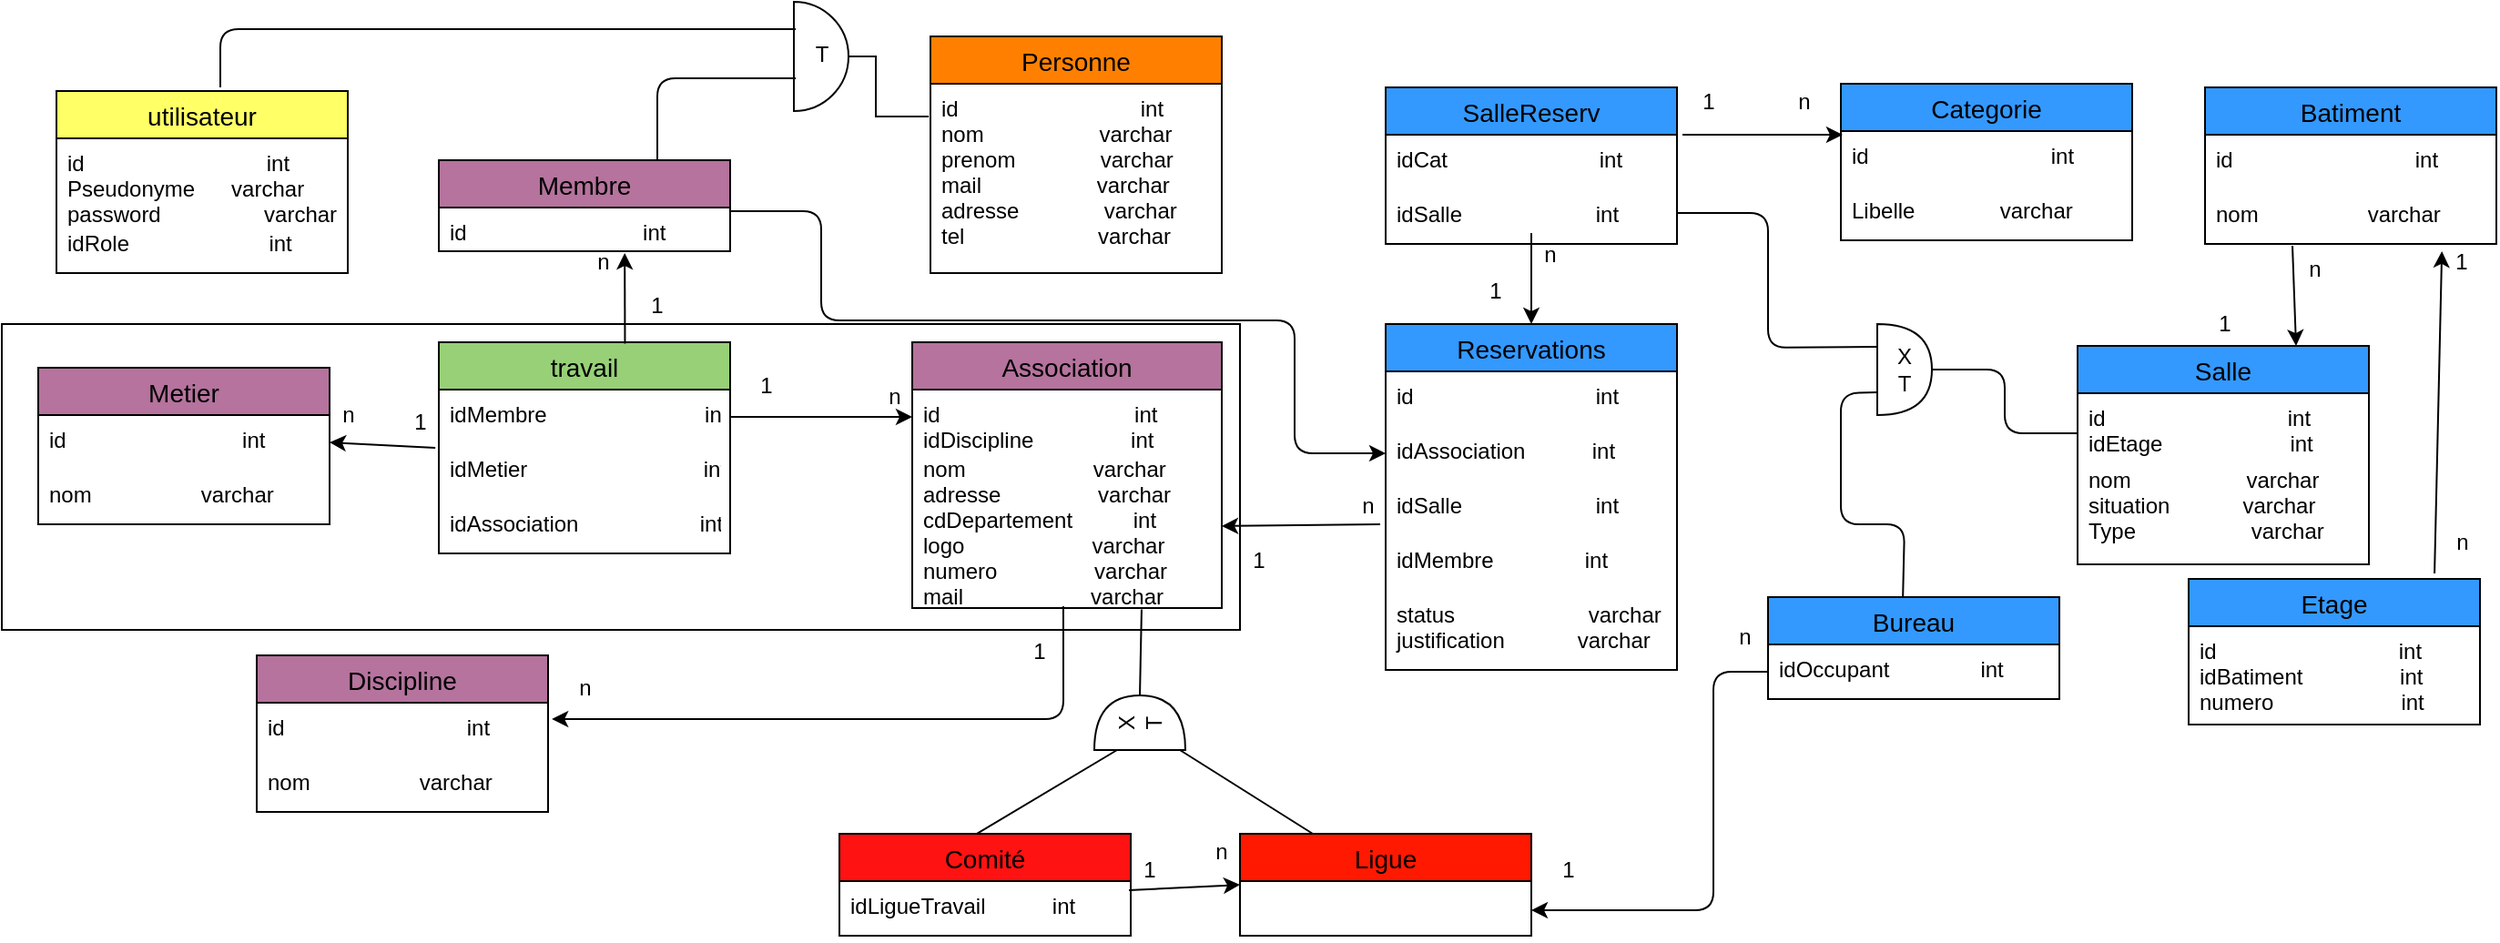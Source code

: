 <mxfile version="14.0.1" type="device"><diagram id="2DV8uy0ut4ykDYrGtj5p" name="Page-1"><mxGraphModel dx="2169" dy="510" grid="1" gridSize="10" guides="1" tooltips="1" connect="1" arrows="1" fold="1" page="1" pageScale="1" pageWidth="827" pageHeight="1169" math="0" shadow="0"><root><mxCell id="0"/><mxCell id="1" parent="0"/><mxCell id="H9ZgN49KVxSOyLqlxt0d-1" value="" style="rounded=0;whiteSpace=wrap;html=1;" parent="1" vertex="1"><mxGeometry x="-710" y="222" width="680" height="168" as="geometry"/></mxCell><mxCell id="GRuf07WyvJA_DsYiJZch-27" value="Etage" style="swimlane;fontStyle=0;childLayout=stackLayout;horizontal=1;startSize=26;horizontalStack=0;resizeParent=1;resizeParentMax=0;resizeLast=0;collapsible=1;marginBottom=0;align=center;fontSize=14;fillColor=#3399FF;" parent="1" vertex="1"><mxGeometry x="491" y="362" width="160" height="80" as="geometry"/></mxCell><mxCell id="GRuf07WyvJA_DsYiJZch-28" value="id                              int&#xA;idBatiment                int&#xA;numero                     int&#xA;&#xA;" style="text;strokeColor=none;fillColor=none;spacingLeft=4;spacingRight=4;overflow=hidden;rotatable=0;points=[[0,0.5],[1,0.5]];portConstraint=eastwest;fontSize=12;" parent="GRuf07WyvJA_DsYiJZch-27" vertex="1"><mxGeometry y="26" width="160" height="54" as="geometry"/></mxCell><mxCell id="GRuf07WyvJA_DsYiJZch-23" value="Salle" style="swimlane;fontStyle=0;childLayout=stackLayout;horizontal=1;startSize=26;horizontalStack=0;resizeParent=1;resizeParentMax=0;resizeLast=0;collapsible=1;marginBottom=0;align=center;fontSize=14;fillColor=#3399FF;" parent="1" vertex="1"><mxGeometry x="430" y="234" width="160" height="120" as="geometry"/></mxCell><mxCell id="GRuf07WyvJA_DsYiJZch-24" value="id                              int&#xA;idEtage                     int&#xA;" style="text;strokeColor=none;fillColor=none;spacingLeft=4;spacingRight=4;overflow=hidden;rotatable=0;points=[[0,0.5],[1,0.5]];portConstraint=eastwest;fontSize=12;" parent="GRuf07WyvJA_DsYiJZch-23" vertex="1"><mxGeometry y="26" width="160" height="34" as="geometry"/></mxCell><mxCell id="GRuf07WyvJA_DsYiJZch-25" value="nom                   varchar&#xA;situation            varchar&#xA;Type                   varchar&#xA;" style="text;strokeColor=none;fillColor=none;spacingLeft=4;spacingRight=4;overflow=hidden;rotatable=0;points=[[0,0.5],[1,0.5]];portConstraint=eastwest;fontSize=12;" parent="GRuf07WyvJA_DsYiJZch-23" vertex="1"><mxGeometry y="60" width="160" height="60" as="geometry"/></mxCell><mxCell id="pXN5hou5hqDfqBLUjzr5-11" value="&lt;div&gt;X&lt;/div&gt;&lt;div&gt;T&lt;/div&gt;" style="shape=or;whiteSpace=wrap;html=1;fillColor=#FFFFFF;rotation=-90;" parent="1" vertex="1"><mxGeometry x="-100" y="416" width="30" height="50" as="geometry"/></mxCell><mxCell id="pXN5hou5hqDfqBLUjzr5-14" value="" style="endArrow=none;html=1;exitX=1;exitY=0.5;exitDx=0;exitDy=0;exitPerimeter=0;entryX=0.741;entryY=1.008;entryDx=0;entryDy=0;entryPerimeter=0;" parent="1" source="pXN5hou5hqDfqBLUjzr5-11" target="GRuf07WyvJA_DsYiJZch-46" edge="1"><mxGeometry width="50" height="50" relative="1" as="geometry"><mxPoint x="70" y="422" as="sourcePoint"/><mxPoint x="-190" y="392" as="targetPoint"/></mxGeometry></mxCell><mxCell id="pXN5hou5hqDfqBLUjzr5-15" value="" style="endArrow=none;html=1;entryX=0.45;entryY=0.036;entryDx=0;entryDy=0;exitX=0;exitY=0.25;exitDx=0;exitDy=0;exitPerimeter=0;entryPerimeter=0;" parent="1" source="pXN5hou5hqDfqBLUjzr5-11" target="pXN5hou5hqDfqBLUjzr5-7" edge="1"><mxGeometry width="50" height="50" relative="1" as="geometry"><mxPoint x="70" y="422" as="sourcePoint"/><mxPoint x="120" y="372" as="targetPoint"/></mxGeometry></mxCell><mxCell id="pXN5hou5hqDfqBLUjzr5-16" value="" style="endArrow=none;html=1;entryX=0;entryY=0.94;entryDx=0;entryDy=0;entryPerimeter=0;exitX=0.25;exitY=0;exitDx=0;exitDy=0;" parent="1" source="GRuf07WyvJA_DsYiJZch-15" target="pXN5hou5hqDfqBLUjzr5-11" edge="1"><mxGeometry width="50" height="50" relative="1" as="geometry"><mxPoint x="70" y="422" as="sourcePoint"/><mxPoint x="120" y="372" as="targetPoint"/></mxGeometry></mxCell><mxCell id="pXN5hou5hqDfqBLUjzr5-17" value="" style="endArrow=classic;html=1;exitX=1;exitY=0.5;exitDx=0;exitDy=0;entryX=0;entryY=0.5;entryDx=0;entryDy=0;" parent="1" source="GRuf07WyvJA_DsYiJZch-36" target="GRuf07WyvJA_DsYiJZch-12" edge="1"><mxGeometry width="50" height="50" relative="1" as="geometry"><mxPoint x="70" y="372" as="sourcePoint"/><mxPoint x="-300" y="272" as="targetPoint"/></mxGeometry></mxCell><mxCell id="pXN5hou5hqDfqBLUjzr5-37" value="" style="endArrow=classic;html=1;exitX=0.488;exitY=0.989;exitDx=0;exitDy=0;exitPerimeter=0;entryX=1.013;entryY=0.3;entryDx=0;entryDy=0;entryPerimeter=0;" parent="1" source="GRuf07WyvJA_DsYiJZch-46" target="pXN5hou5hqDfqBLUjzr5-34" edge="1"><mxGeometry width="50" height="50" relative="1" as="geometry"><mxPoint x="-220" y="312" as="sourcePoint"/><mxPoint x="-170" y="262" as="targetPoint"/><Array as="points"><mxPoint x="-127" y="439"/></Array></mxGeometry></mxCell><mxCell id="pXN5hou5hqDfqBLUjzr5-42" value="n" style="text;html=1;align=center;verticalAlign=middle;resizable=0;points=[];autosize=1;" parent="1" vertex="1"><mxGeometry x="631" y="332" width="20" height="20" as="geometry"/></mxCell><mxCell id="pXN5hou5hqDfqBLUjzr5-43" value="n" style="text;html=1;align=center;verticalAlign=middle;resizable=0;points=[];autosize=1;" parent="1" vertex="1"><mxGeometry x="550" y="182" width="20" height="20" as="geometry"/></mxCell><mxCell id="pXN5hou5hqDfqBLUjzr5-44" value="n" style="text;html=1;align=center;verticalAlign=middle;resizable=0;points=[];autosize=1;" parent="1" vertex="1"><mxGeometry x="-400" y="412" width="20" height="20" as="geometry"/></mxCell><mxCell id="pXN5hou5hqDfqBLUjzr5-45" value="n" style="text;html=1;align=center;verticalAlign=middle;resizable=0;points=[];autosize=1;" parent="1" vertex="1"><mxGeometry x="-230" y="252" width="20" height="20" as="geometry"/></mxCell><mxCell id="pXN5hou5hqDfqBLUjzr5-49" value="&lt;div&gt;1&lt;/div&gt;" style="text;html=1;strokeColor=none;fillColor=none;align=center;verticalAlign=middle;whiteSpace=wrap;rounded=0;shadow=0;" parent="1" vertex="1"><mxGeometry x="-310" y="246" width="40" height="20" as="geometry"/></mxCell><mxCell id="pXN5hou5hqDfqBLUjzr5-50" value="&lt;div&gt;1&lt;/div&gt;" style="text;html=1;strokeColor=none;fillColor=none;align=center;verticalAlign=middle;whiteSpace=wrap;rounded=0;shadow=0;" parent="1" vertex="1"><mxGeometry x="-500" y="266" width="40" height="20" as="geometry"/></mxCell><mxCell id="pXN5hou5hqDfqBLUjzr5-52" value="&lt;div&gt;1&lt;/div&gt;" style="text;html=1;strokeColor=none;fillColor=none;align=center;verticalAlign=middle;whiteSpace=wrap;rounded=0;shadow=0;" parent="1" vertex="1"><mxGeometry x="621" y="178" width="40" height="20" as="geometry"/></mxCell><mxCell id="pXN5hou5hqDfqBLUjzr5-53" value="&lt;div&gt;1&lt;/div&gt;" style="text;html=1;strokeColor=none;fillColor=none;align=center;verticalAlign=middle;whiteSpace=wrap;rounded=0;shadow=0;" parent="1" vertex="1"><mxGeometry x="491" y="212" width="40" height="20" as="geometry"/></mxCell><mxCell id="pXN5hou5hqDfqBLUjzr5-54" value="&lt;div&gt;1&lt;/div&gt;" style="text;html=1;strokeColor=none;fillColor=none;align=center;verticalAlign=middle;whiteSpace=wrap;rounded=0;shadow=0;" parent="1" vertex="1"><mxGeometry x="-160" y="392" width="40" height="20" as="geometry"/></mxCell><mxCell id="GRuf07WyvJA_DsYiJZch-31" value="Batiment" style="swimlane;fontStyle=0;childLayout=stackLayout;horizontal=1;startSize=26;horizontalStack=0;resizeParent=1;resizeParentMax=0;resizeLast=0;collapsible=1;marginBottom=0;align=center;fontSize=14;fillColor=#3399FF;" parent="1" vertex="1"><mxGeometry x="500" y="92" width="160" height="86" as="geometry"><mxRectangle x="280" y="380" width="100" height="26" as="alternateBounds"/></mxGeometry></mxCell><mxCell id="GRuf07WyvJA_DsYiJZch-32" value="id                              int" style="text;strokeColor=none;fillColor=none;spacingLeft=4;spacingRight=4;overflow=hidden;rotatable=0;points=[[0,0.5],[1,0.5]];portConstraint=eastwest;fontSize=12;" parent="GRuf07WyvJA_DsYiJZch-31" vertex="1"><mxGeometry y="26" width="160" height="30" as="geometry"/></mxCell><mxCell id="GRuf07WyvJA_DsYiJZch-33" value="nom                  varchar" style="text;strokeColor=none;fillColor=none;spacingLeft=4;spacingRight=4;overflow=hidden;rotatable=0;points=[[0,0.5],[1,0.5]];portConstraint=eastwest;fontSize=12;" parent="GRuf07WyvJA_DsYiJZch-31" vertex="1"><mxGeometry y="56" width="160" height="30" as="geometry"/></mxCell><mxCell id="GRuf07WyvJA_DsYiJZch-39" value="Bureau" style="swimlane;fontStyle=0;childLayout=stackLayout;horizontal=1;startSize=26;horizontalStack=0;resizeParent=1;resizeParentMax=0;resizeLast=0;collapsible=1;marginBottom=0;align=center;fontSize=14;fillColor=#3399FF;" parent="1" vertex="1"><mxGeometry x="260" y="372" width="160" height="56" as="geometry"/></mxCell><mxCell id="GRuf07WyvJA_DsYiJZch-40" value="idOccupant               int" style="text;strokeColor=none;fillColor=none;spacingLeft=4;spacingRight=4;overflow=hidden;rotatable=0;points=[[0,0.5],[1,0.5]];portConstraint=eastwest;fontSize=12;" parent="GRuf07WyvJA_DsYiJZch-39" vertex="1"><mxGeometry y="26" width="160" height="30" as="geometry"/></mxCell><mxCell id="8ENndHTd4EqJHcFQh54M-3" value="" style="verticalLabelPosition=bottom;verticalAlign=top;html=1;shape=mxgraph.basic.half_circle;fillColor=#FFFFFF;strokeColor=#050505;rotation=-90;" parent="1" vertex="1"><mxGeometry x="-290" y="60" width="60" height="30" as="geometry"/></mxCell><mxCell id="8ENndHTd4EqJHcFQh54M-4" value="T" style="text;html=1;align=center;verticalAlign=middle;resizable=0;points=[];autosize=1;" parent="1" vertex="1"><mxGeometry x="-270" y="64" width="20" height="20" as="geometry"/></mxCell><mxCell id="8ENndHTd4EqJHcFQh54M-9" value="" style="endArrow=none;html=1;entryX=0.3;entryY=0.033;entryDx=0;entryDy=0;entryPerimeter=0;exitX=0.75;exitY=0;exitDx=0;exitDy=0;" parent="1" source="GRuf07WyvJA_DsYiJZch-19" target="8ENndHTd4EqJHcFQh54M-3" edge="1"><mxGeometry width="50" height="50" relative="1" as="geometry"><mxPoint x="-200" y="92" as="sourcePoint"/><mxPoint x="-150" y="42" as="targetPoint"/><Array as="points"><mxPoint x="-350" y="87"/></Array></mxGeometry></mxCell><mxCell id="8ENndHTd4EqJHcFQh54M-10" value="" style="endArrow=none;html=1;entryX=0.75;entryY=0.033;entryDx=0;entryDy=0;entryPerimeter=0;" parent="1" target="8ENndHTd4EqJHcFQh54M-3" edge="1"><mxGeometry width="50" height="50" relative="1" as="geometry"><mxPoint x="-590" y="92" as="sourcePoint"/><mxPoint x="-150" y="42" as="targetPoint"/><Array as="points"><mxPoint x="-590" y="60"/></Array></mxGeometry></mxCell><mxCell id="8ENndHTd4EqJHcFQh54M-18" value="" style="endArrow=none;html=1;rounded=0;entryX=-0.006;entryY=0.173;entryDx=0;entryDy=0;entryPerimeter=0;exitX=0.5;exitY=1;exitDx=0;exitDy=0;exitPerimeter=0;" parent="1" source="8ENndHTd4EqJHcFQh54M-3" target="8ENndHTd4EqJHcFQh54M-15" edge="1"><mxGeometry relative="1" as="geometry"><mxPoint x="-260" y="142" as="sourcePoint"/><mxPoint x="-100" y="142" as="targetPoint"/><Array as="points"><mxPoint x="-230" y="75"/><mxPoint x="-230" y="108"/></Array></mxGeometry></mxCell><mxCell id="GRuf07WyvJA_DsYiJZch-19" value="Membre" style="swimlane;fontStyle=0;childLayout=stackLayout;horizontal=1;startSize=26;horizontalStack=0;resizeParent=1;resizeParentMax=0;resizeLast=0;collapsible=1;marginBottom=0;align=center;fontSize=14;fillColor=#B5739D;" parent="1" vertex="1"><mxGeometry x="-470" y="132" width="160" height="50" as="geometry"/></mxCell><mxCell id="GRuf07WyvJA_DsYiJZch-20" value="id                             int&#xA;" style="text;strokeColor=none;fillColor=none;spacingLeft=4;spacingRight=4;overflow=hidden;rotatable=0;points=[[0,0.5],[1,0.5]];portConstraint=eastwest;fontSize=12;" parent="GRuf07WyvJA_DsYiJZch-19" vertex="1"><mxGeometry y="26" width="160" height="24" as="geometry"/></mxCell><mxCell id="8ENndHTd4EqJHcFQh54M-14" value="Personne" style="swimlane;fontStyle=0;childLayout=stackLayout;horizontal=1;startSize=26;horizontalStack=0;resizeParent=1;resizeParentMax=0;resizeLast=0;collapsible=1;marginBottom=0;align=center;fontSize=14;strokeColor=#050505;fillColor=#FF8000;" parent="1" vertex="1"><mxGeometry x="-200" y="64" width="160" height="130" as="geometry"/></mxCell><mxCell id="8ENndHTd4EqJHcFQh54M-15" value="id                              int&#xA;nom                   varchar&#xA;prenom              varchar&#xA;mail                   varchar&#xA;adresse              varchar&#xA;tel                      varchar&#xA;" style="text;strokeColor=none;fillColor=none;spacingLeft=4;spacingRight=4;overflow=hidden;rotatable=0;points=[[0,0.5],[1,0.5]];portConstraint=eastwest;fontSize=12;" parent="8ENndHTd4EqJHcFQh54M-14" vertex="1"><mxGeometry y="26" width="160" height="104" as="geometry"/></mxCell><mxCell id="pXN5hou5hqDfqBLUjzr5-59" value="utilisateur" style="swimlane;fontStyle=0;childLayout=stackLayout;horizontal=1;startSize=26;horizontalStack=0;resizeParent=1;resizeParentMax=0;resizeLast=0;collapsible=1;marginBottom=0;align=center;fontSize=14;shadow=0;fillColor=#FFFF66;" parent="1" vertex="1"><mxGeometry x="-680" y="94" width="160" height="100" as="geometry"/></mxCell><mxCell id="pXN5hou5hqDfqBLUjzr5-60" value="id                              int&#xA;Pseudonyme      varchar&#xA;password                 varchar&#xA;" style="text;strokeColor=none;fillColor=none;spacingLeft=4;spacingRight=4;overflow=hidden;rotatable=0;points=[[0,0.5],[1,0.5]];portConstraint=eastwest;fontSize=12;" parent="pXN5hou5hqDfqBLUjzr5-59" vertex="1"><mxGeometry y="26" width="160" height="44" as="geometry"/></mxCell><mxCell id="pXN5hou5hqDfqBLUjzr5-61" value="idRole                       int" style="text;strokeColor=none;fillColor=none;spacingLeft=4;spacingRight=4;overflow=hidden;rotatable=0;points=[[0,0.5],[1,0.5]];portConstraint=eastwest;fontSize=12;" parent="pXN5hou5hqDfqBLUjzr5-59" vertex="1"><mxGeometry y="70" width="160" height="30" as="geometry"/></mxCell><mxCell id="GRuf07WyvJA_DsYiJZch-11" value="Association" style="swimlane;fontStyle=0;childLayout=stackLayout;horizontal=1;startSize=26;horizontalStack=0;resizeParent=1;resizeParentMax=0;resizeLast=0;collapsible=1;marginBottom=0;align=center;fontSize=14;fillColor=#B5739D;" parent="1" vertex="1"><mxGeometry x="-210" y="232" width="170" height="146" as="geometry"/></mxCell><mxCell id="GRuf07WyvJA_DsYiJZch-12" value="id                                int&#xA;idDiscipline                int&#xA;" style="text;strokeColor=none;fillColor=none;spacingLeft=4;spacingRight=4;overflow=hidden;rotatable=0;points=[[0,0.5],[1,0.5]];portConstraint=eastwest;fontSize=12;" parent="GRuf07WyvJA_DsYiJZch-11" vertex="1"><mxGeometry y="26" width="170" height="30" as="geometry"/></mxCell><mxCell id="GRuf07WyvJA_DsYiJZch-46" value="nom                     varchar&#xA;adresse                varchar&#xA;cdDepartement          int &#xA;logo                     varchar&#xA;numero                varchar&#xA;mail                     varchar&#xA;&#xA;" style="text;strokeColor=none;fillColor=none;spacingLeft=4;spacingRight=4;overflow=hidden;rotatable=0;points=[[0,0.5],[1,0.5]];portConstraint=eastwest;fontSize=12;" parent="GRuf07WyvJA_DsYiJZch-11" vertex="1"><mxGeometry y="56" width="170" height="90" as="geometry"/></mxCell><mxCell id="pXN5hou5hqDfqBLUjzr5-21" value="Metier" style="swimlane;fontStyle=0;childLayout=stackLayout;horizontal=1;startSize=26;horizontalStack=0;resizeParent=1;resizeParentMax=0;resizeLast=0;collapsible=1;marginBottom=0;align=center;fontSize=14;fillColor=#B5739D;" parent="1" vertex="1"><mxGeometry x="-690" y="246" width="160" height="86" as="geometry"/></mxCell><mxCell id="pXN5hou5hqDfqBLUjzr5-22" value="id                             int" style="text;strokeColor=none;fillColor=none;spacingLeft=4;spacingRight=4;overflow=hidden;rotatable=0;points=[[0,0.5],[1,0.5]];portConstraint=eastwest;fontSize=12;" parent="pXN5hou5hqDfqBLUjzr5-21" vertex="1"><mxGeometry y="26" width="160" height="30" as="geometry"/></mxCell><mxCell id="pXN5hou5hqDfqBLUjzr5-24" value="nom                  varchar" style="text;strokeColor=none;fillColor=none;spacingLeft=4;spacingRight=4;overflow=hidden;rotatable=0;points=[[0,0.5],[1,0.5]];portConstraint=eastwest;fontSize=12;" parent="pXN5hou5hqDfqBLUjzr5-21" vertex="1"><mxGeometry y="56" width="160" height="30" as="geometry"/></mxCell><mxCell id="hDsjbTgdmyOwLNcb0dXp-1" value="" style="endArrow=classic;html=1;exitX=-0.012;exitY=0.067;exitDx=0;exitDy=0;entryX=1;entryY=0.5;entryDx=0;entryDy=0;exitPerimeter=0;" parent="1" source="GRuf07WyvJA_DsYiJZch-37" target="pXN5hou5hqDfqBLUjzr5-22" edge="1"><mxGeometry width="50" height="50" relative="1" as="geometry"><mxPoint x="-574" y="372" as="sourcePoint"/><mxPoint x="-470" y="373" as="targetPoint"/></mxGeometry></mxCell><mxCell id="GRuf07WyvJA_DsYiJZch-35" value="travail" style="swimlane;fontStyle=0;childLayout=stackLayout;horizontal=1;startSize=26;horizontalStack=0;resizeParent=1;resizeParentMax=0;resizeLast=0;collapsible=1;marginBottom=0;align=center;fontSize=14;fillColor=#97D077;" parent="1" vertex="1"><mxGeometry x="-470" y="232" width="160" height="116" as="geometry"/></mxCell><mxCell id="GRuf07WyvJA_DsYiJZch-36" value="idMembre                          int" style="text;strokeColor=none;fillColor=none;spacingLeft=4;spacingRight=4;overflow=hidden;rotatable=0;points=[[0,0.5],[1,0.5]];portConstraint=eastwest;fontSize=12;" parent="GRuf07WyvJA_DsYiJZch-35" vertex="1"><mxGeometry y="26" width="160" height="30" as="geometry"/></mxCell><mxCell id="GRuf07WyvJA_DsYiJZch-37" value="idMetier                             int" style="text;strokeColor=none;fillColor=none;spacingLeft=4;spacingRight=4;overflow=hidden;rotatable=0;points=[[0,0.5],[1,0.5]];portConstraint=eastwest;fontSize=12;" parent="GRuf07WyvJA_DsYiJZch-35" vertex="1"><mxGeometry y="56" width="160" height="30" as="geometry"/></mxCell><mxCell id="GRuf07WyvJA_DsYiJZch-38" value="idAssociation                    int" style="text;strokeColor=none;fillColor=none;spacingLeft=4;spacingRight=4;overflow=hidden;rotatable=0;points=[[0,0.5],[1,0.5]];portConstraint=eastwest;fontSize=12;" parent="GRuf07WyvJA_DsYiJZch-35" vertex="1"><mxGeometry y="86" width="160" height="30" as="geometry"/></mxCell><mxCell id="hDsjbTgdmyOwLNcb0dXp-2" value="n" style="text;html=1;align=center;verticalAlign=middle;resizable=0;points=[];autosize=1;" parent="1" vertex="1"><mxGeometry x="-530" y="262" width="20" height="20" as="geometry"/></mxCell><mxCell id="pXN5hou5hqDfqBLUjzr5-7" value="Comité" style="swimlane;fontStyle=0;childLayout=stackLayout;horizontal=1;startSize=26;horizontalStack=0;resizeParent=1;resizeParentMax=0;resizeLast=0;collapsible=1;marginBottom=0;align=center;fontSize=14;fillColor=#FF1212;" parent="1" vertex="1"><mxGeometry x="-250" y="502" width="160" height="56" as="geometry"/></mxCell><mxCell id="pXN5hou5hqDfqBLUjzr5-8" value="idLigueTravail           int" style="text;strokeColor=none;fillColor=none;spacingLeft=4;spacingRight=4;overflow=hidden;rotatable=0;points=[[0,0.5],[1,0.5]];portConstraint=eastwest;fontSize=12;" parent="pXN5hou5hqDfqBLUjzr5-7" vertex="1"><mxGeometry y="26" width="160" height="30" as="geometry"/></mxCell><mxCell id="GRuf07WyvJA_DsYiJZch-15" value="Ligue" style="swimlane;fontStyle=0;childLayout=stackLayout;horizontal=1;startSize=26;horizontalStack=0;resizeParent=1;resizeParentMax=0;resizeLast=0;collapsible=1;marginBottom=0;align=center;fontSize=14;fillColor=#FF1900;" parent="1" vertex="1"><mxGeometry x="-30" y="502" width="160" height="56" as="geometry"/></mxCell><mxCell id="pXN5hou5hqDfqBLUjzr5-33" value="Discipline" style="swimlane;fontStyle=0;childLayout=stackLayout;horizontal=1;startSize=26;horizontalStack=0;resizeParent=1;resizeParentMax=0;resizeLast=0;collapsible=1;marginBottom=0;align=center;fontSize=14;shadow=0;fillColor=#B5739D;" parent="1" vertex="1"><mxGeometry x="-570" y="404" width="160" height="86" as="geometry"/></mxCell><mxCell id="pXN5hou5hqDfqBLUjzr5-34" value="id                              int" style="text;strokeColor=none;fillColor=none;spacingLeft=4;spacingRight=4;overflow=hidden;rotatable=0;points=[[0,0.5],[1,0.5]];portConstraint=eastwest;fontSize=12;" parent="pXN5hou5hqDfqBLUjzr5-33" vertex="1"><mxGeometry y="26" width="160" height="30" as="geometry"/></mxCell><mxCell id="pXN5hou5hqDfqBLUjzr5-35" value="nom                  varchar" style="text;strokeColor=none;fillColor=none;spacingLeft=4;spacingRight=4;overflow=hidden;rotatable=0;points=[[0,0.5],[1,0.5]];portConstraint=eastwest;fontSize=12;" parent="pXN5hou5hqDfqBLUjzr5-33" vertex="1"><mxGeometry y="56" width="160" height="30" as="geometry"/></mxCell><mxCell id="hDsjbTgdmyOwLNcb0dXp-4" value="" style="endArrow=classic;html=1;entryX=0.638;entryY=1.042;entryDx=0;entryDy=0;entryPerimeter=0;exitX=0.639;exitY=0.006;exitDx=0;exitDy=0;exitPerimeter=0;" parent="1" source="GRuf07WyvJA_DsYiJZch-35" target="GRuf07WyvJA_DsYiJZch-20" edge="1"><mxGeometry width="50" height="50" relative="1" as="geometry"><mxPoint x="-200" y="312" as="sourcePoint"/><mxPoint x="-150" y="262" as="targetPoint"/></mxGeometry></mxCell><mxCell id="hDsjbTgdmyOwLNcb0dXp-5" value="&lt;div&gt;1&lt;/div&gt;" style="text;html=1;strokeColor=none;fillColor=none;align=center;verticalAlign=middle;whiteSpace=wrap;rounded=0;shadow=0;" parent="1" vertex="1"><mxGeometry x="-370" y="202" width="40" height="20" as="geometry"/></mxCell><mxCell id="hDsjbTgdmyOwLNcb0dXp-6" value="n" style="text;html=1;align=center;verticalAlign=middle;resizable=0;points=[];autosize=1;" parent="1" vertex="1"><mxGeometry x="-390" y="178" width="20" height="20" as="geometry"/></mxCell><mxCell id="I9sba5DGAssqWx-bpDRp-2" value="" style="endArrow=classic;html=1;entryX=0.813;entryY=1.133;entryDx=0;entryDy=0;exitX=0.844;exitY=-0.037;exitDx=0;exitDy=0;exitPerimeter=0;entryPerimeter=0;" parent="1" source="GRuf07WyvJA_DsYiJZch-27" target="GRuf07WyvJA_DsYiJZch-33" edge="1"><mxGeometry width="50" height="50" relative="1" as="geometry"><mxPoint x="160" y="452" as="sourcePoint"/><mxPoint x="210" y="402" as="targetPoint"/></mxGeometry></mxCell><mxCell id="I9sba5DGAssqWx-bpDRp-3" value="&lt;div&gt;X&lt;/div&gt;&lt;div&gt;T&lt;/div&gt;" style="shape=or;whiteSpace=wrap;html=1;fillColor=#FFFFFF;rotation=0;" parent="1" vertex="1"><mxGeometry x="320" y="222" width="30" height="50" as="geometry"/></mxCell><mxCell id="I9sba5DGAssqWx-bpDRp-4" value="" style="endArrow=none;html=1;entryX=1;entryY=0.5;entryDx=0;entryDy=0;entryPerimeter=0;" parent="1" target="I9sba5DGAssqWx-bpDRp-3" edge="1"><mxGeometry width="50" height="50" relative="1" as="geometry"><mxPoint x="430" y="282" as="sourcePoint"/><mxPoint x="210" y="312" as="targetPoint"/><Array as="points"><mxPoint x="430" y="282"/><mxPoint x="390" y="282"/><mxPoint x="390" y="247"/></Array></mxGeometry></mxCell><mxCell id="I9sba5DGAssqWx-bpDRp-5" value="" style="endArrow=none;html=1;entryX=0;entryY=0.75;entryDx=0;entryDy=0;entryPerimeter=0;exitX=0.463;exitY=0;exitDx=0;exitDy=0;exitPerimeter=0;" parent="1" source="GRuf07WyvJA_DsYiJZch-39" target="I9sba5DGAssqWx-bpDRp-3" edge="1"><mxGeometry width="50" height="50" relative="1" as="geometry"><mxPoint x="160" y="362" as="sourcePoint"/><mxPoint x="210" y="312" as="targetPoint"/><Array as="points"><mxPoint x="335" y="332"/><mxPoint x="300" y="332"/><mxPoint x="300" y="260"/></Array></mxGeometry></mxCell><mxCell id="I9sba5DGAssqWx-bpDRp-6" value="Categorie" style="swimlane;fontStyle=0;childLayout=stackLayout;horizontal=1;startSize=26;horizontalStack=0;resizeParent=1;resizeParentMax=0;resizeLast=0;collapsible=1;marginBottom=0;align=center;fontSize=14;fillColor=#3399FF;" parent="1" vertex="1"><mxGeometry x="300" y="90" width="160" height="86" as="geometry"/></mxCell><mxCell id="I9sba5DGAssqWx-bpDRp-7" value="id                              int" style="text;strokeColor=none;fillColor=none;spacingLeft=4;spacingRight=4;overflow=hidden;rotatable=0;points=[[0,0.5],[1,0.5]];portConstraint=eastwest;fontSize=12;" parent="I9sba5DGAssqWx-bpDRp-6" vertex="1"><mxGeometry y="26" width="160" height="30" as="geometry"/></mxCell><mxCell id="I9sba5DGAssqWx-bpDRp-8" value="Libelle              varchar" style="text;strokeColor=none;fillColor=none;spacingLeft=4;spacingRight=4;overflow=hidden;rotatable=0;points=[[0,0.5],[1,0.5]];portConstraint=eastwest;fontSize=12;" parent="I9sba5DGAssqWx-bpDRp-6" vertex="1"><mxGeometry y="56" width="160" height="30" as="geometry"/></mxCell><mxCell id="I9sba5DGAssqWx-bpDRp-9" value="SalleReserv" style="swimlane;fontStyle=0;childLayout=stackLayout;horizontal=1;startSize=26;horizontalStack=0;resizeParent=1;resizeParentMax=0;resizeLast=0;collapsible=1;marginBottom=0;align=center;fontSize=14;fillColor=#3399FF;" parent="1" vertex="1"><mxGeometry x="50" y="92" width="160" height="86" as="geometry"/></mxCell><mxCell id="I9sba5DGAssqWx-bpDRp-10" value="idCat                         int" style="text;strokeColor=none;fillColor=none;spacingLeft=4;spacingRight=4;overflow=hidden;rotatable=0;points=[[0,0.5],[1,0.5]];portConstraint=eastwest;fontSize=12;" parent="I9sba5DGAssqWx-bpDRp-9" vertex="1"><mxGeometry y="26" width="160" height="30" as="geometry"/></mxCell><mxCell id="I9sba5DGAssqWx-bpDRp-11" value="idSalle                      int" style="text;strokeColor=none;fillColor=none;spacingLeft=4;spacingRight=4;overflow=hidden;rotatable=0;points=[[0,0.5],[1,0.5]];portConstraint=eastwest;fontSize=12;" parent="I9sba5DGAssqWx-bpDRp-9" vertex="1"><mxGeometry y="56" width="160" height="30" as="geometry"/></mxCell><mxCell id="I9sba5DGAssqWx-bpDRp-12" value="Reservations" style="swimlane;fontStyle=0;childLayout=stackLayout;horizontal=1;startSize=26;horizontalStack=0;resizeParent=1;resizeParentMax=0;resizeLast=0;collapsible=1;marginBottom=0;align=center;fontSize=14;fillColor=#3399FF;" parent="1" vertex="1"><mxGeometry x="50" y="222" width="160" height="190" as="geometry"/></mxCell><mxCell id="rsWmczHaGxb42VnHtk_2-3" value="id                              int" style="text;strokeColor=none;fillColor=none;spacingLeft=4;spacingRight=4;overflow=hidden;rotatable=0;points=[[0,0.5],[1,0.5]];portConstraint=eastwest;fontSize=12;" parent="I9sba5DGAssqWx-bpDRp-12" vertex="1"><mxGeometry y="26" width="160" height="30" as="geometry"/></mxCell><mxCell id="I9sba5DGAssqWx-bpDRp-13" value="idAssociation           int" style="text;strokeColor=none;fillColor=none;spacingLeft=4;spacingRight=4;overflow=hidden;rotatable=0;points=[[0,0.5],[1,0.5]];portConstraint=eastwest;fontSize=12;" parent="I9sba5DGAssqWx-bpDRp-12" vertex="1"><mxGeometry y="56" width="160" height="30" as="geometry"/></mxCell><mxCell id="I9sba5DGAssqWx-bpDRp-14" value="idSalle                      int" style="text;strokeColor=none;fillColor=none;spacingLeft=4;spacingRight=4;overflow=hidden;rotatable=0;points=[[0,0.5],[1,0.5]];portConstraint=eastwest;fontSize=12;" parent="I9sba5DGAssqWx-bpDRp-12" vertex="1"><mxGeometry y="86" width="160" height="30" as="geometry"/></mxCell><mxCell id="rsWmczHaGxb42VnHtk_2-5" value="idMembre               int" style="text;strokeColor=none;fillColor=none;spacingLeft=4;spacingRight=4;overflow=hidden;rotatable=0;points=[[0,0.5],[1,0.5]];portConstraint=eastwest;fontSize=12;" parent="I9sba5DGAssqWx-bpDRp-12" vertex="1"><mxGeometry y="116" width="160" height="30" as="geometry"/></mxCell><mxCell id="rsWmczHaGxb42VnHtk_2-4" value="status                      varchar&#xA;justification            varchar&#xA;" style="text;strokeColor=none;fillColor=none;spacingLeft=4;spacingRight=4;overflow=hidden;rotatable=0;points=[[0,0.5],[1,0.5]];portConstraint=eastwest;fontSize=12;" parent="I9sba5DGAssqWx-bpDRp-12" vertex="1"><mxGeometry y="146" width="160" height="44" as="geometry"/></mxCell><mxCell id="I9sba5DGAssqWx-bpDRp-16" value="" style="endArrow=none;html=1;entryX=0;entryY=0.25;entryDx=0;entryDy=0;entryPerimeter=0;" parent="1" target="I9sba5DGAssqWx-bpDRp-3" edge="1"><mxGeometry width="50" height="50" relative="1" as="geometry"><mxPoint x="210" y="161" as="sourcePoint"/><mxPoint x="210" y="252" as="targetPoint"/><Array as="points"><mxPoint x="260" y="161"/><mxPoint x="260" y="235"/></Array></mxGeometry></mxCell><mxCell id="I9sba5DGAssqWx-bpDRp-17" value="" style="endArrow=classic;html=1;entryX=0.006;entryY=0.067;entryDx=0;entryDy=0;exitX=1.019;exitY=0;exitDx=0;exitDy=0;exitPerimeter=0;entryPerimeter=0;" parent="1" source="I9sba5DGAssqWx-bpDRp-10" target="I9sba5DGAssqWx-bpDRp-7" edge="1"><mxGeometry width="50" height="50" relative="1" as="geometry"><mxPoint x="160" y="302" as="sourcePoint"/><mxPoint x="210" y="252" as="targetPoint"/></mxGeometry></mxCell><mxCell id="I9sba5DGAssqWx-bpDRp-19" value="n" style="text;html=1;strokeColor=none;fillColor=none;align=center;verticalAlign=middle;whiteSpace=wrap;rounded=0;" parent="1" vertex="1"><mxGeometry x="260" y="90" width="40" height="20" as="geometry"/></mxCell><mxCell id="I9sba5DGAssqWx-bpDRp-20" value="1" style="text;html=1;align=center;verticalAlign=middle;resizable=0;points=[];autosize=1;" parent="1" vertex="1"><mxGeometry x="217" y="90" width="20" height="20" as="geometry"/></mxCell><mxCell id="I9sba5DGAssqWx-bpDRp-21" value="" style="endArrow=classic;html=1;entryX=0.5;entryY=0;entryDx=0;entryDy=0;" parent="1" target="I9sba5DGAssqWx-bpDRp-12" edge="1"><mxGeometry width="50" height="50" relative="1" as="geometry"><mxPoint x="130" y="172" as="sourcePoint"/><mxPoint x="210" y="252" as="targetPoint"/></mxGeometry></mxCell><mxCell id="I9sba5DGAssqWx-bpDRp-26" value="1" style="text;html=1;align=center;verticalAlign=middle;resizable=0;points=[];autosize=1;" parent="1" vertex="1"><mxGeometry x="100" y="194" width="20" height="20" as="geometry"/></mxCell><mxCell id="I9sba5DGAssqWx-bpDRp-28" value="n" style="text;html=1;align=center;verticalAlign=middle;resizable=0;points=[];autosize=1;" parent="1" vertex="1"><mxGeometry x="130" y="174" width="20" height="20" as="geometry"/></mxCell><mxCell id="pXN5hou5hqDfqBLUjzr5-1" value="" style="endArrow=classic;html=1;exitX=0.3;exitY=1.033;exitDx=0;exitDy=0;exitPerimeter=0;entryX=0.75;entryY=0;entryDx=0;entryDy=0;" parent="1" source="GRuf07WyvJA_DsYiJZch-33" target="GRuf07WyvJA_DsYiJZch-23" edge="1"><mxGeometry width="50" height="50" relative="1" as="geometry"><mxPoint x="60" y="392" as="sourcePoint"/><mxPoint x="50" y="412" as="targetPoint"/><Array as="points"/></mxGeometry></mxCell><mxCell id="nOHufcYZANZkSoujM03L-3" value="" style="endArrow=classic;html=1;exitX=0.994;exitY=0.167;exitDx=0;exitDy=0;exitPerimeter=0;" parent="1" source="pXN5hou5hqDfqBLUjzr5-8" edge="1"><mxGeometry width="50" height="50" relative="1" as="geometry"><mxPoint x="40" y="352" as="sourcePoint"/><mxPoint x="-30" y="530" as="targetPoint"/></mxGeometry></mxCell><mxCell id="nOHufcYZANZkSoujM03L-4" value="n" style="text;html=1;strokeColor=none;fillColor=none;align=center;verticalAlign=middle;whiteSpace=wrap;rounded=0;" parent="1" vertex="1"><mxGeometry x="-60" y="502" width="40" height="20" as="geometry"/></mxCell><mxCell id="nOHufcYZANZkSoujM03L-5" value="1" style="text;html=1;align=center;verticalAlign=middle;resizable=0;points=[];autosize=1;" parent="1" vertex="1"><mxGeometry x="-90" y="512" width="20" height="20" as="geometry"/></mxCell><mxCell id="nOHufcYZANZkSoujM03L-6" value="" style="endArrow=classic;html=1;entryX=1;entryY=0.75;entryDx=0;entryDy=0;exitX=0;exitY=0.5;exitDx=0;exitDy=0;" parent="1" source="GRuf07WyvJA_DsYiJZch-40" target="GRuf07WyvJA_DsYiJZch-15" edge="1"><mxGeometry width="50" height="50" relative="1" as="geometry"><mxPoint x="40" y="382" as="sourcePoint"/><mxPoint x="90" y="332" as="targetPoint"/><Array as="points"><mxPoint x="230" y="413"/><mxPoint x="230" y="544"/></Array></mxGeometry></mxCell><mxCell id="nOHufcYZANZkSoujM03L-7" value="n" style="text;html=1;align=center;verticalAlign=middle;resizable=0;points=[];autosize=1;" parent="1" vertex="1"><mxGeometry x="30" y="312" width="20" height="20" as="geometry"/></mxCell><mxCell id="nOHufcYZANZkSoujM03L-8" value="n" style="text;html=1;align=center;verticalAlign=middle;resizable=0;points=[];autosize=1;" parent="1" vertex="1"><mxGeometry x="237" y="384" width="20" height="20" as="geometry"/></mxCell><mxCell id="nOHufcYZANZkSoujM03L-9" value="1" style="text;html=1;align=center;verticalAlign=middle;resizable=0;points=[];autosize=1;" parent="1" vertex="1"><mxGeometry x="-30" y="342" width="20" height="20" as="geometry"/></mxCell><mxCell id="nOHufcYZANZkSoujM03L-11" value="1" style="text;html=1;align=center;verticalAlign=middle;resizable=0;points=[];autosize=1;" parent="1" vertex="1"><mxGeometry x="140" y="512" width="20" height="20" as="geometry"/></mxCell><mxCell id="rsWmczHaGxb42VnHtk_2-1" value="" style="endArrow=classic;html=1;exitX=1;exitY=0.5;exitDx=0;exitDy=0;entryX=0;entryY=0.5;entryDx=0;entryDy=0;" parent="1" target="I9sba5DGAssqWx-bpDRp-13" edge="1"><mxGeometry width="50" height="50" relative="1" as="geometry"><mxPoint x="-310" y="160" as="sourcePoint"/><mxPoint y="220" as="targetPoint"/><Array as="points"><mxPoint x="-260" y="160"/><mxPoint x="-260" y="220"/><mxPoint y="220"/><mxPoint y="293"/></Array></mxGeometry></mxCell><mxCell id="rsWmczHaGxb42VnHtk_2-7" value="" style="endArrow=classic;html=1;entryX=1;entryY=0.5;entryDx=0;entryDy=0;exitX=-0.019;exitY=0.8;exitDx=0;exitDy=0;exitPerimeter=0;" parent="1" source="I9sba5DGAssqWx-bpDRp-14" target="GRuf07WyvJA_DsYiJZch-46" edge="1"><mxGeometry width="50" height="50" relative="1" as="geometry"><mxPoint y="340" as="sourcePoint"/><mxPoint x="50" y="290" as="targetPoint"/></mxGeometry></mxCell></root></mxGraphModel></diagram></mxfile>
